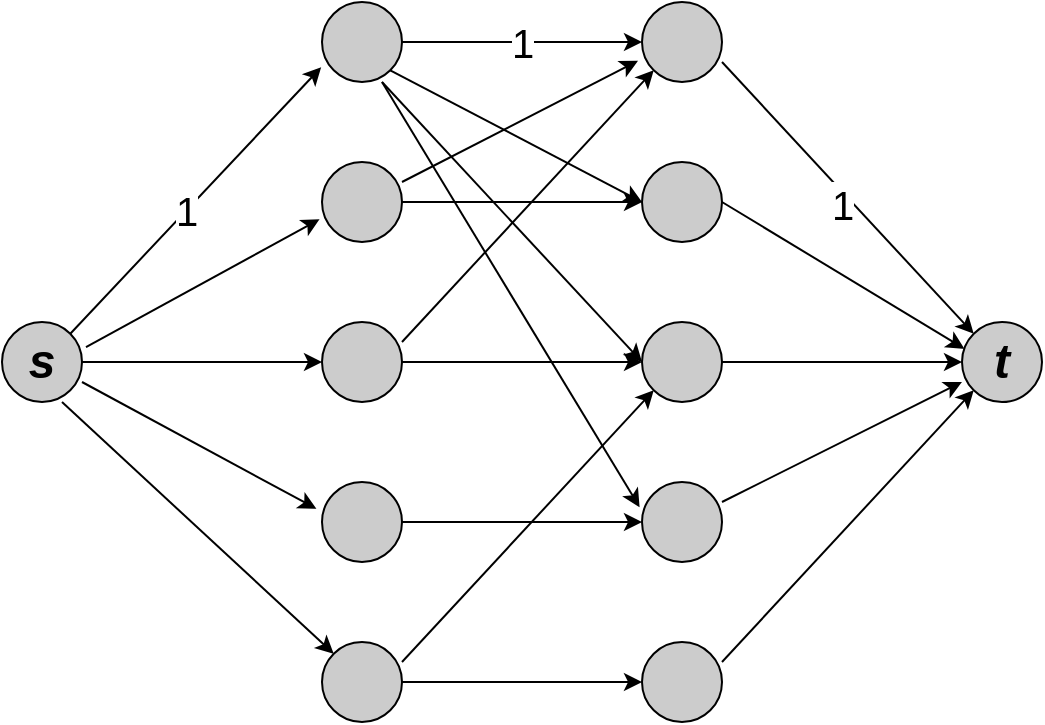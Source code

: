 <mxfile version="20.0.0" type="github">
  <diagram id="N0DXFGwutQRXQZ71ztf9" name="Page-1">
    <mxGraphModel dx="1038" dy="579" grid="1" gridSize="10" guides="1" tooltips="1" connect="1" arrows="1" fold="1" page="1" pageScale="1" pageWidth="827" pageHeight="1169" math="0" shadow="0">
      <root>
        <mxCell id="0" />
        <mxCell id="1" parent="0" />
        <mxCell id="-SJbdVNRep6LTL2zWdcr-1" value="&lt;i&gt;&lt;b&gt;&lt;font style=&quot;font-size: 24px;&quot;&gt;s&lt;/font&gt;&lt;/b&gt;&lt;/i&gt;" style="ellipse;whiteSpace=wrap;html=1;aspect=fixed;fillColor=#CCCCCC;" vertex="1" parent="1">
          <mxGeometry x="120" y="280" width="40" height="40" as="geometry" />
        </mxCell>
        <mxCell id="-SJbdVNRep6LTL2zWdcr-2" value="" style="ellipse;whiteSpace=wrap;html=1;aspect=fixed;fillColor=#CCCCCC;" vertex="1" parent="1">
          <mxGeometry x="280" y="200" width="40" height="40" as="geometry" />
        </mxCell>
        <mxCell id="-SJbdVNRep6LTL2zWdcr-3" value="" style="ellipse;whiteSpace=wrap;html=1;aspect=fixed;fillColor=#CCCCCC;" vertex="1" parent="1">
          <mxGeometry x="280" y="280" width="40" height="40" as="geometry" />
        </mxCell>
        <mxCell id="-SJbdVNRep6LTL2zWdcr-4" value="" style="ellipse;whiteSpace=wrap;html=1;aspect=fixed;fillColor=#CCCCCC;" vertex="1" parent="1">
          <mxGeometry x="280" y="120" width="40" height="40" as="geometry" />
        </mxCell>
        <mxCell id="-SJbdVNRep6LTL2zWdcr-5" value="" style="ellipse;whiteSpace=wrap;html=1;aspect=fixed;fillColor=#CCCCCC;" vertex="1" parent="1">
          <mxGeometry x="280" y="360" width="40" height="40" as="geometry" />
        </mxCell>
        <mxCell id="-SJbdVNRep6LTL2zWdcr-6" value="" style="ellipse;whiteSpace=wrap;html=1;aspect=fixed;fillColor=#CCCCCC;" vertex="1" parent="1">
          <mxGeometry x="280" y="440" width="40" height="40" as="geometry" />
        </mxCell>
        <mxCell id="-SJbdVNRep6LTL2zWdcr-7" value="" style="ellipse;whiteSpace=wrap;html=1;aspect=fixed;fillColor=#CCCCCC;" vertex="1" parent="1">
          <mxGeometry x="440" y="120" width="40" height="40" as="geometry" />
        </mxCell>
        <mxCell id="-SJbdVNRep6LTL2zWdcr-8" value="" style="ellipse;whiteSpace=wrap;html=1;aspect=fixed;fillColor=#CCCCCC;" vertex="1" parent="1">
          <mxGeometry x="440" y="200" width="40" height="40" as="geometry" />
        </mxCell>
        <mxCell id="-SJbdVNRep6LTL2zWdcr-9" value="" style="ellipse;whiteSpace=wrap;html=1;aspect=fixed;fillColor=#CCCCCC;" vertex="1" parent="1">
          <mxGeometry x="440" y="280" width="40" height="40" as="geometry" />
        </mxCell>
        <mxCell id="-SJbdVNRep6LTL2zWdcr-10" value="" style="ellipse;whiteSpace=wrap;html=1;aspect=fixed;fillColor=#CCCCCC;" vertex="1" parent="1">
          <mxGeometry x="440" y="360" width="40" height="40" as="geometry" />
        </mxCell>
        <mxCell id="-SJbdVNRep6LTL2zWdcr-11" value="" style="ellipse;whiteSpace=wrap;html=1;aspect=fixed;fillColor=#CCCCCC;" vertex="1" parent="1">
          <mxGeometry x="440" y="440" width="40" height="40" as="geometry" />
        </mxCell>
        <mxCell id="-SJbdVNRep6LTL2zWdcr-12" value="&lt;font style=&quot;font-size: 24px;&quot;&gt;&lt;b&gt;&lt;i&gt;t&lt;/i&gt;&lt;/b&gt;&lt;/font&gt;" style="ellipse;whiteSpace=wrap;html=1;aspect=fixed;fillColor=#CCCCCC;" vertex="1" parent="1">
          <mxGeometry x="600" y="280" width="40" height="40" as="geometry" />
        </mxCell>
        <mxCell id="-SJbdVNRep6LTL2zWdcr-13" value="" style="endArrow=classic;html=1;rounded=0;entryX=-0.01;entryY=0.815;entryDx=0;entryDy=0;entryPerimeter=0;exitX=1;exitY=0;exitDx=0;exitDy=0;" edge="1" parent="1" source="-SJbdVNRep6LTL2zWdcr-1" target="-SJbdVNRep6LTL2zWdcr-4">
          <mxGeometry width="50" height="50" relative="1" as="geometry">
            <mxPoint x="150" y="280" as="sourcePoint" />
            <mxPoint x="200" y="230" as="targetPoint" />
          </mxGeometry>
        </mxCell>
        <mxCell id="-SJbdVNRep6LTL2zWdcr-14" value="1" style="edgeLabel;html=1;align=center;verticalAlign=middle;resizable=0;points=[];fontSize=20;" vertex="1" connectable="0" parent="-SJbdVNRep6LTL2zWdcr-13">
          <mxGeometry x="-0.267" relative="1" as="geometry">
            <mxPoint x="12" y="-13" as="offset" />
          </mxGeometry>
        </mxCell>
        <mxCell id="-SJbdVNRep6LTL2zWdcr-15" value="" style="endArrow=classic;html=1;rounded=0;fontSize=20;entryX=0;entryY=0.5;entryDx=0;entryDy=0;" edge="1" parent="1" target="-SJbdVNRep6LTL2zWdcr-7">
          <mxGeometry width="50" height="50" relative="1" as="geometry">
            <mxPoint x="320" y="140" as="sourcePoint" />
            <mxPoint x="370" y="90" as="targetPoint" />
          </mxGeometry>
        </mxCell>
        <mxCell id="-SJbdVNRep6LTL2zWdcr-16" value="1" style="edgeLabel;html=1;align=center;verticalAlign=middle;resizable=0;points=[];fontSize=20;" vertex="1" connectable="0" parent="-SJbdVNRep6LTL2zWdcr-15">
          <mxGeometry x="0.347" y="-1" relative="1" as="geometry">
            <mxPoint x="-21" y="-1" as="offset" />
          </mxGeometry>
        </mxCell>
        <mxCell id="-SJbdVNRep6LTL2zWdcr-17" value="" style="endArrow=classic;html=1;rounded=0;fontSize=20;entryX=0;entryY=0;entryDx=0;entryDy=0;" edge="1" parent="1" target="-SJbdVNRep6LTL2zWdcr-12">
          <mxGeometry width="50" height="50" relative="1" as="geometry">
            <mxPoint x="480" y="150" as="sourcePoint" />
            <mxPoint x="530" y="100" as="targetPoint" />
          </mxGeometry>
        </mxCell>
        <mxCell id="-SJbdVNRep6LTL2zWdcr-18" value="1" style="edgeLabel;html=1;align=center;verticalAlign=middle;resizable=0;points=[];fontSize=20;" vertex="1" connectable="0" parent="-SJbdVNRep6LTL2zWdcr-17">
          <mxGeometry x="0.286" y="3" relative="1" as="geometry">
            <mxPoint x="-23" y="-15" as="offset" />
          </mxGeometry>
        </mxCell>
        <mxCell id="-SJbdVNRep6LTL2zWdcr-19" value="" style="endArrow=classic;html=1;rounded=0;fontSize=20;entryX=-0.03;entryY=0.715;entryDx=0;entryDy=0;entryPerimeter=0;exitX=1.05;exitY=0.315;exitDx=0;exitDy=0;exitPerimeter=0;" edge="1" parent="1" source="-SJbdVNRep6LTL2zWdcr-1" target="-SJbdVNRep6LTL2zWdcr-2">
          <mxGeometry width="50" height="50" relative="1" as="geometry">
            <mxPoint x="160" y="290" as="sourcePoint" />
            <mxPoint x="210" y="240" as="targetPoint" />
          </mxGeometry>
        </mxCell>
        <mxCell id="-SJbdVNRep6LTL2zWdcr-20" value="" style="endArrow=classic;html=1;rounded=0;fontSize=20;entryX=0;entryY=0.5;entryDx=0;entryDy=0;" edge="1" parent="1" target="-SJbdVNRep6LTL2zWdcr-3">
          <mxGeometry width="50" height="50" relative="1" as="geometry">
            <mxPoint x="160" y="300" as="sourcePoint" />
            <mxPoint x="210" y="250" as="targetPoint" />
          </mxGeometry>
        </mxCell>
        <mxCell id="-SJbdVNRep6LTL2zWdcr-21" value="" style="endArrow=classic;html=1;rounded=0;fontSize=20;entryX=-0.07;entryY=0.335;entryDx=0;entryDy=0;entryPerimeter=0;" edge="1" parent="1" target="-SJbdVNRep6LTL2zWdcr-5">
          <mxGeometry width="50" height="50" relative="1" as="geometry">
            <mxPoint x="160" y="310" as="sourcePoint" />
            <mxPoint x="210" y="260" as="targetPoint" />
          </mxGeometry>
        </mxCell>
        <mxCell id="-SJbdVNRep6LTL2zWdcr-22" value="" style="endArrow=classic;html=1;rounded=0;fontSize=20;entryX=0;entryY=0;entryDx=0;entryDy=0;" edge="1" parent="1" target="-SJbdVNRep6LTL2zWdcr-6">
          <mxGeometry width="50" height="50" relative="1" as="geometry">
            <mxPoint x="150" y="320" as="sourcePoint" />
            <mxPoint x="200" y="270" as="targetPoint" />
          </mxGeometry>
        </mxCell>
        <mxCell id="-SJbdVNRep6LTL2zWdcr-23" value="" style="endArrow=classic;html=1;rounded=0;fontSize=20;entryX=0;entryY=0.5;entryDx=0;entryDy=0;" edge="1" parent="1" target="-SJbdVNRep6LTL2zWdcr-8">
          <mxGeometry width="50" height="50" relative="1" as="geometry">
            <mxPoint x="320" y="220" as="sourcePoint" />
            <mxPoint x="370" y="170" as="targetPoint" />
          </mxGeometry>
        </mxCell>
        <mxCell id="-SJbdVNRep6LTL2zWdcr-24" value="" style="endArrow=classic;html=1;rounded=0;fontSize=20;entryX=0;entryY=0.5;entryDx=0;entryDy=0;" edge="1" parent="1" target="-SJbdVNRep6LTL2zWdcr-9">
          <mxGeometry width="50" height="50" relative="1" as="geometry">
            <mxPoint x="320" y="300" as="sourcePoint" />
            <mxPoint x="370" y="250" as="targetPoint" />
          </mxGeometry>
        </mxCell>
        <mxCell id="-SJbdVNRep6LTL2zWdcr-25" value="" style="endArrow=classic;html=1;rounded=0;fontSize=20;entryX=0;entryY=0.5;entryDx=0;entryDy=0;" edge="1" parent="1" target="-SJbdVNRep6LTL2zWdcr-10">
          <mxGeometry width="50" height="50" relative="1" as="geometry">
            <mxPoint x="320" y="380" as="sourcePoint" />
            <mxPoint x="370" y="330" as="targetPoint" />
          </mxGeometry>
        </mxCell>
        <mxCell id="-SJbdVNRep6LTL2zWdcr-26" value="" style="endArrow=classic;html=1;rounded=0;fontSize=20;entryX=0;entryY=0.5;entryDx=0;entryDy=0;" edge="1" parent="1" target="-SJbdVNRep6LTL2zWdcr-11">
          <mxGeometry width="50" height="50" relative="1" as="geometry">
            <mxPoint x="320" y="460" as="sourcePoint" />
            <mxPoint x="370" y="410" as="targetPoint" />
          </mxGeometry>
        </mxCell>
        <mxCell id="-SJbdVNRep6LTL2zWdcr-27" value="" style="endArrow=classic;html=1;rounded=0;fontSize=20;entryX=0;entryY=0.5;entryDx=0;entryDy=0;exitX=1;exitY=1;exitDx=0;exitDy=0;" edge="1" parent="1" source="-SJbdVNRep6LTL2zWdcr-4" target="-SJbdVNRep6LTL2zWdcr-8">
          <mxGeometry width="50" height="50" relative="1" as="geometry">
            <mxPoint x="320" y="150" as="sourcePoint" />
            <mxPoint x="370" y="100" as="targetPoint" />
          </mxGeometry>
        </mxCell>
        <mxCell id="-SJbdVNRep6LTL2zWdcr-28" value="" style="endArrow=classic;html=1;rounded=0;fontSize=20;entryX=0;entryY=0.5;entryDx=0;entryDy=0;" edge="1" parent="1" target="-SJbdVNRep6LTL2zWdcr-9">
          <mxGeometry width="50" height="50" relative="1" as="geometry">
            <mxPoint x="310" y="160" as="sourcePoint" />
            <mxPoint x="360" y="110" as="targetPoint" />
          </mxGeometry>
        </mxCell>
        <mxCell id="-SJbdVNRep6LTL2zWdcr-29" value="" style="endArrow=classic;html=1;rounded=0;fontSize=20;entryX=-0.03;entryY=0.315;entryDx=0;entryDy=0;entryPerimeter=0;" edge="1" parent="1" target="-SJbdVNRep6LTL2zWdcr-10">
          <mxGeometry width="50" height="50" relative="1" as="geometry">
            <mxPoint x="310" y="160" as="sourcePoint" />
            <mxPoint x="360" y="110" as="targetPoint" />
          </mxGeometry>
        </mxCell>
        <mxCell id="-SJbdVNRep6LTL2zWdcr-30" value="" style="endArrow=classic;html=1;rounded=0;fontSize=20;entryX=-0.05;entryY=0.735;entryDx=0;entryDy=0;entryPerimeter=0;" edge="1" parent="1" target="-SJbdVNRep6LTL2zWdcr-7">
          <mxGeometry width="50" height="50" relative="1" as="geometry">
            <mxPoint x="320" y="210" as="sourcePoint" />
            <mxPoint x="370" y="160" as="targetPoint" />
          </mxGeometry>
        </mxCell>
        <mxCell id="-SJbdVNRep6LTL2zWdcr-31" value="" style="endArrow=classic;html=1;rounded=0;fontSize=20;entryX=0;entryY=1;entryDx=0;entryDy=0;" edge="1" parent="1" target="-SJbdVNRep6LTL2zWdcr-7">
          <mxGeometry width="50" height="50" relative="1" as="geometry">
            <mxPoint x="320" y="290" as="sourcePoint" />
            <mxPoint x="370" y="240" as="targetPoint" />
          </mxGeometry>
        </mxCell>
        <mxCell id="-SJbdVNRep6LTL2zWdcr-32" value="" style="endArrow=classic;html=1;rounded=0;fontSize=20;entryX=0;entryY=1;entryDx=0;entryDy=0;" edge="1" parent="1" target="-SJbdVNRep6LTL2zWdcr-9">
          <mxGeometry width="50" height="50" relative="1" as="geometry">
            <mxPoint x="320" y="450" as="sourcePoint" />
            <mxPoint x="370" y="400" as="targetPoint" />
          </mxGeometry>
        </mxCell>
        <mxCell id="-SJbdVNRep6LTL2zWdcr-33" value="" style="endArrow=classic;html=1;rounded=0;fontSize=20;entryX=0.03;entryY=0.335;entryDx=0;entryDy=0;entryPerimeter=0;" edge="1" parent="1" target="-SJbdVNRep6LTL2zWdcr-12">
          <mxGeometry width="50" height="50" relative="1" as="geometry">
            <mxPoint x="480" y="220" as="sourcePoint" />
            <mxPoint x="530" y="170" as="targetPoint" />
          </mxGeometry>
        </mxCell>
        <mxCell id="-SJbdVNRep6LTL2zWdcr-34" value="" style="endArrow=classic;html=1;rounded=0;fontSize=20;entryX=0;entryY=0.5;entryDx=0;entryDy=0;" edge="1" parent="1" target="-SJbdVNRep6LTL2zWdcr-12">
          <mxGeometry width="50" height="50" relative="1" as="geometry">
            <mxPoint x="480" y="300" as="sourcePoint" />
            <mxPoint x="530" y="250" as="targetPoint" />
          </mxGeometry>
        </mxCell>
        <mxCell id="-SJbdVNRep6LTL2zWdcr-35" value="" style="endArrow=classic;html=1;rounded=0;fontSize=20;entryX=0;entryY=0.75;entryDx=0;entryDy=0;entryPerimeter=0;" edge="1" parent="1" target="-SJbdVNRep6LTL2zWdcr-12">
          <mxGeometry width="50" height="50" relative="1" as="geometry">
            <mxPoint x="480" y="370" as="sourcePoint" />
            <mxPoint x="530" y="320" as="targetPoint" />
          </mxGeometry>
        </mxCell>
        <mxCell id="-SJbdVNRep6LTL2zWdcr-36" value="" style="endArrow=classic;html=1;rounded=0;fontSize=20;entryX=0;entryY=1;entryDx=0;entryDy=0;" edge="1" parent="1" target="-SJbdVNRep6LTL2zWdcr-12">
          <mxGeometry width="50" height="50" relative="1" as="geometry">
            <mxPoint x="480" y="450" as="sourcePoint" />
            <mxPoint x="530" y="400" as="targetPoint" />
          </mxGeometry>
        </mxCell>
      </root>
    </mxGraphModel>
  </diagram>
</mxfile>
